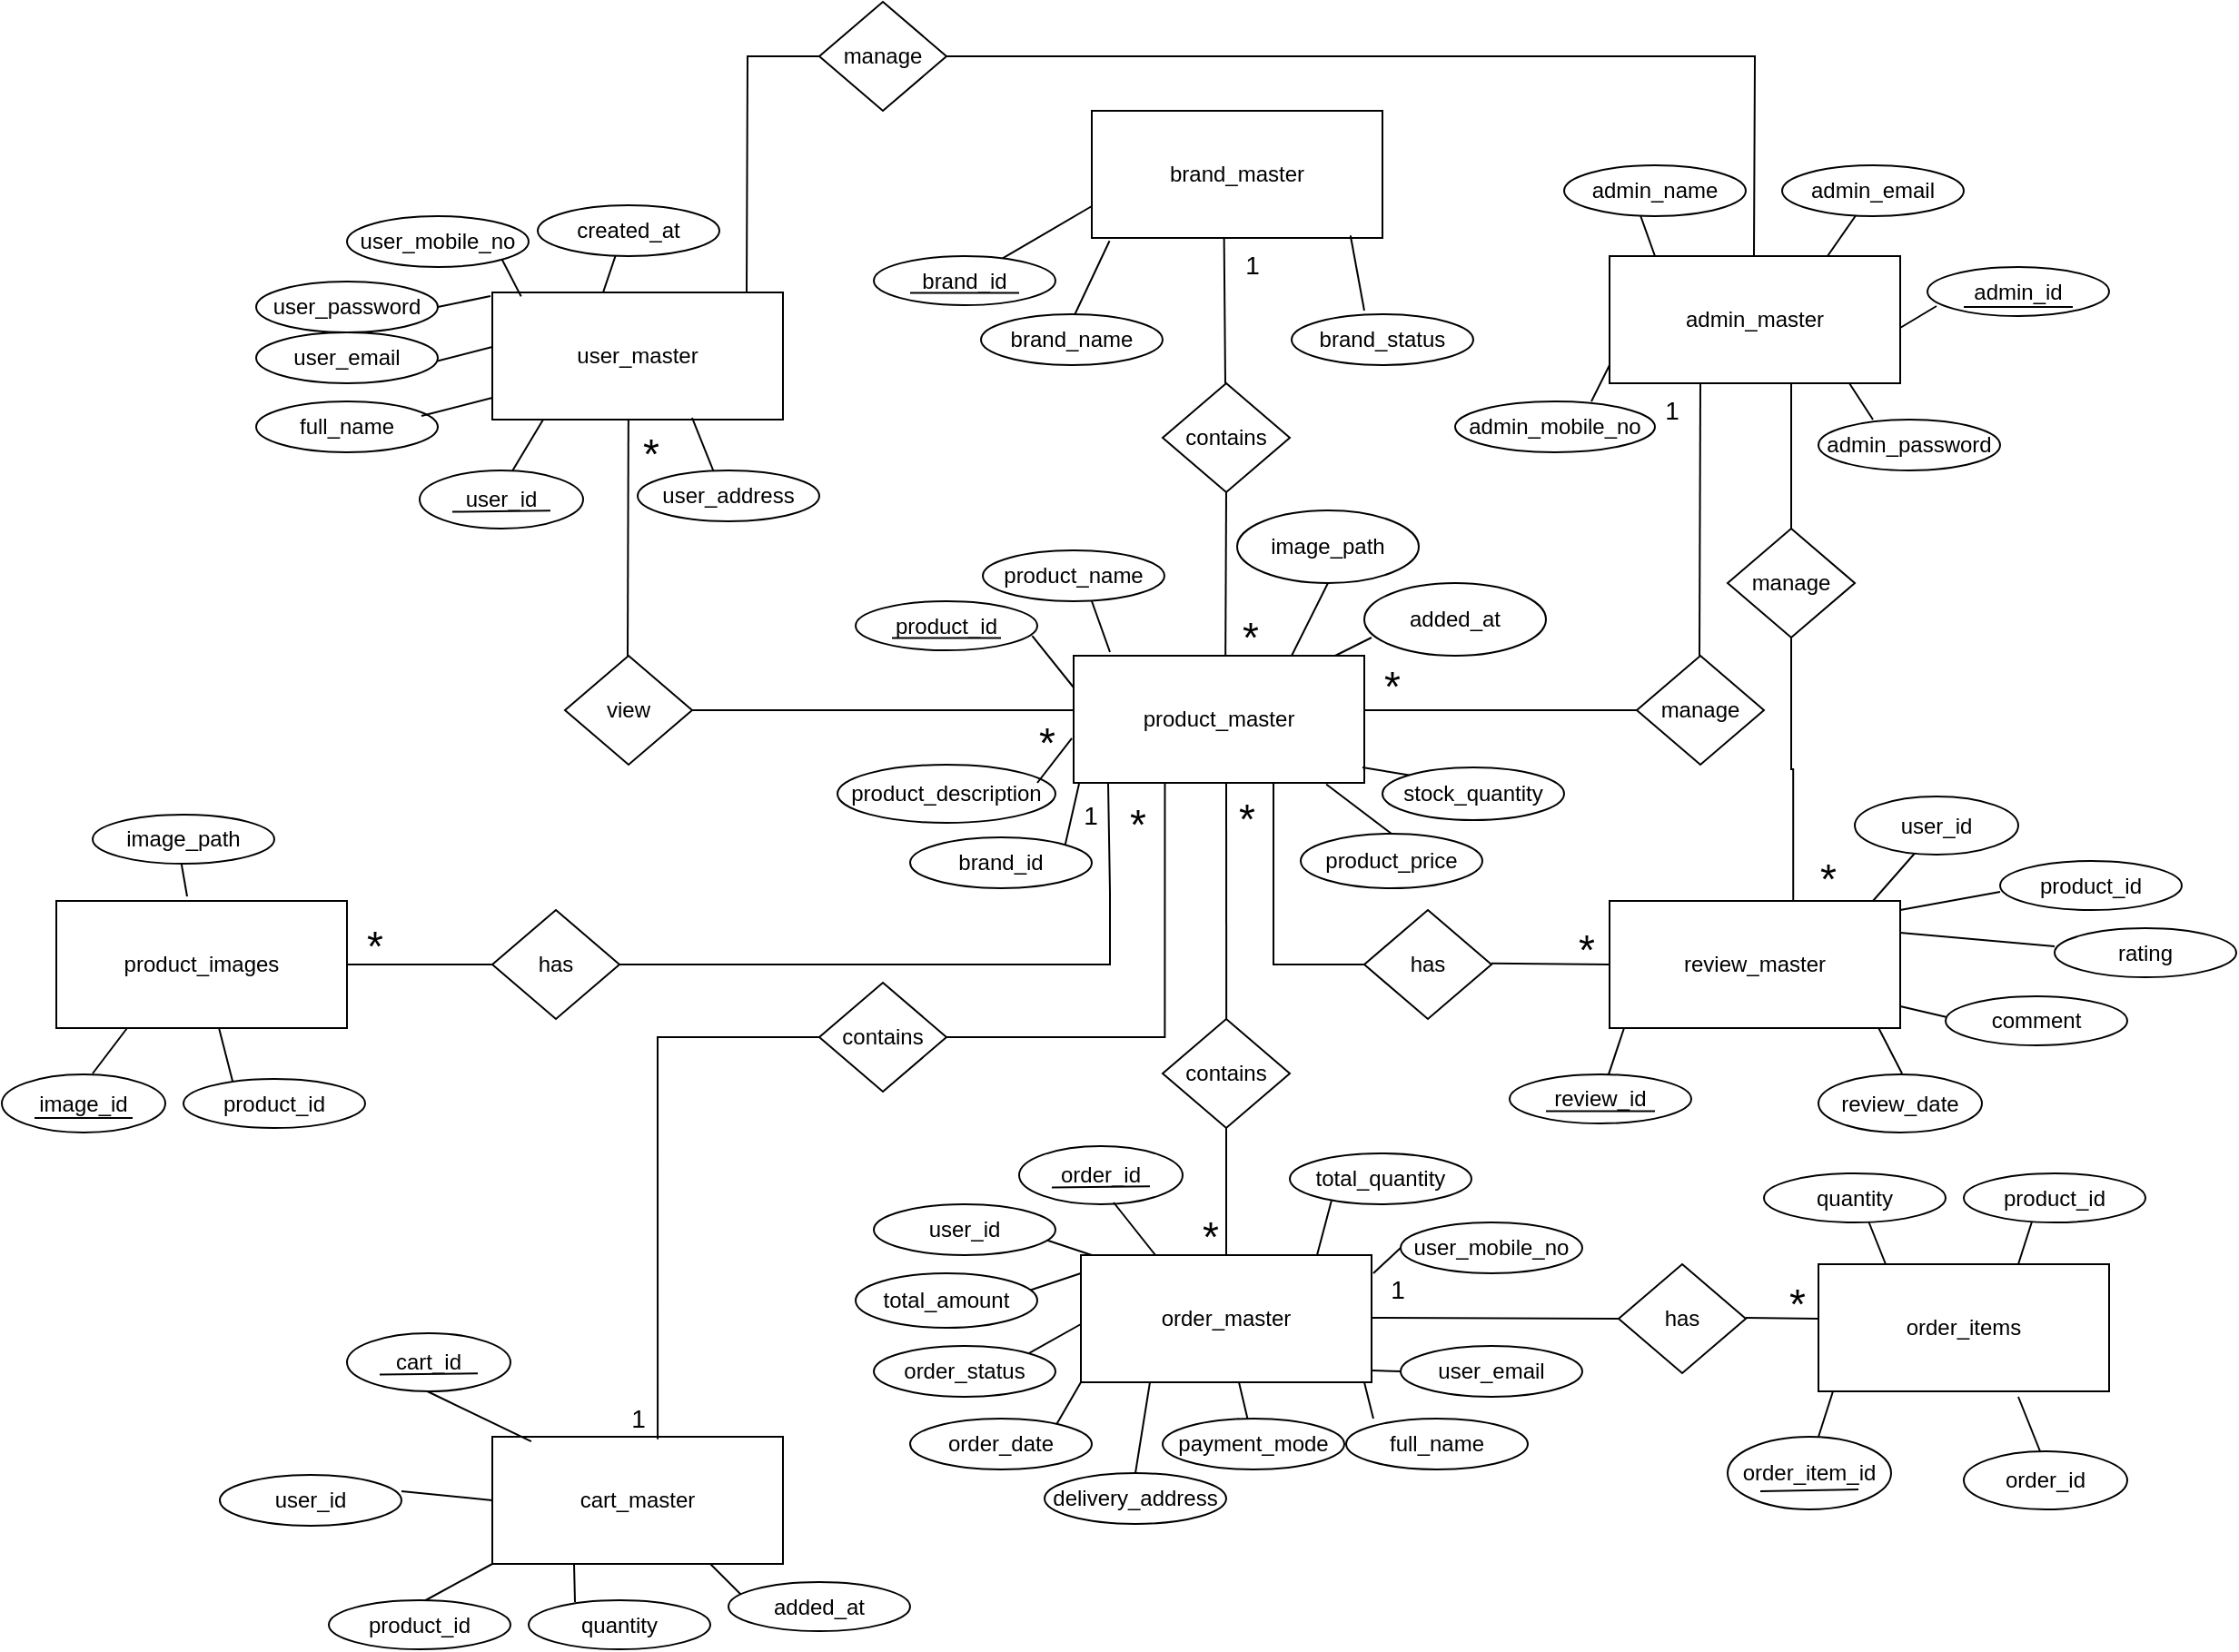 <mxfile version="28.1.2">
  <diagram name="Page-1" id="7m1SYjgFfKews1u7R9bY">
    <mxGraphModel dx="2316" dy="803" grid="1" gridSize="10" guides="1" tooltips="1" connect="1" arrows="1" fold="1" page="1" pageScale="1" pageWidth="827" pageHeight="1169" math="0" shadow="0">
      <root>
        <mxCell id="0" />
        <mxCell id="1" parent="0" />
        <mxCell id="aMrzhjdgqRcNbswnwBnP-1" value="product_master" style="rounded=0;whiteSpace=wrap;html=1;" parent="1" vertex="1">
          <mxGeometry x="380" y="370" width="160" height="70" as="geometry" />
        </mxCell>
        <mxCell id="aMrzhjdgqRcNbswnwBnP-2" value="" style="endArrow=none;html=1;rounded=0;exitX=0;exitY=0.25;exitDx=0;exitDy=0;entryX=0.972;entryY=0.705;entryDx=0;entryDy=0;entryPerimeter=0;" parent="1" source="aMrzhjdgqRcNbswnwBnP-1" target="aMrzhjdgqRcNbswnwBnP-3" edge="1">
          <mxGeometry width="50" height="50" relative="1" as="geometry">
            <mxPoint x="240" y="350" as="sourcePoint" />
            <mxPoint x="360" y="360" as="targetPoint" />
          </mxGeometry>
        </mxCell>
        <mxCell id="aMrzhjdgqRcNbswnwBnP-3" value="product_id" style="ellipse;whiteSpace=wrap;html=1;container=1;" parent="1" vertex="1">
          <mxGeometry x="260" y="340" width="100" height="27" as="geometry" />
        </mxCell>
        <mxCell id="aMrzhjdgqRcNbswnwBnP-4" value="" style="endArrow=none;html=1;rounded=0;" parent="aMrzhjdgqRcNbswnwBnP-3" edge="1">
          <mxGeometry width="50" height="50" relative="1" as="geometry">
            <mxPoint x="20" y="20.25" as="sourcePoint" />
            <mxPoint x="80" y="20.25" as="targetPoint" />
          </mxGeometry>
        </mxCell>
        <mxCell id="aMrzhjdgqRcNbswnwBnP-5" value="product_name" style="ellipse;whiteSpace=wrap;html=1;container=1;" parent="1" vertex="1">
          <mxGeometry x="330" y="312" width="100" height="28" as="geometry" />
        </mxCell>
        <mxCell id="aMrzhjdgqRcNbswnwBnP-6" value="product_description" style="ellipse;whiteSpace=wrap;html=1;container=1;" parent="1" vertex="1">
          <mxGeometry x="250" y="430" width="120" height="32" as="geometry" />
        </mxCell>
        <mxCell id="aMrzhjdgqRcNbswnwBnP-16" value="" style="endArrow=none;html=1;rounded=0;exitX=0;exitY=0.25;exitDx=0;exitDy=0;entryX=-0.006;entryY=0.649;entryDx=0;entryDy=0;entryPerimeter=0;" parent="aMrzhjdgqRcNbswnwBnP-6" target="aMrzhjdgqRcNbswnwBnP-1" edge="1">
          <mxGeometry width="50" height="50" relative="1" as="geometry">
            <mxPoint x="110" y="10" as="sourcePoint" />
            <mxPoint x="120" y="-10" as="targetPoint" />
          </mxGeometry>
        </mxCell>
        <mxCell id="aMrzhjdgqRcNbswnwBnP-7" value="brand_id" style="ellipse;whiteSpace=wrap;html=1;container=1;" parent="1" vertex="1">
          <mxGeometry x="290" y="470" width="100" height="28" as="geometry" />
        </mxCell>
        <mxCell id="aMrzhjdgqRcNbswnwBnP-8" value="product_price" style="ellipse;whiteSpace=wrap;html=1;container=1;" parent="1" vertex="1">
          <mxGeometry x="505" y="468" width="100" height="30" as="geometry" />
        </mxCell>
        <mxCell id="aMrzhjdgqRcNbswnwBnP-9" value="stock_quantity" style="ellipse;whiteSpace=wrap;html=1;container=1;" parent="1" vertex="1">
          <mxGeometry x="550" y="431.5" width="100" height="29" as="geometry" />
        </mxCell>
        <mxCell id="aMrzhjdgqRcNbswnwBnP-10" value="added_at" style="ellipse;whiteSpace=wrap;html=1;container=1;" parent="1" vertex="1">
          <mxGeometry x="540" y="330" width="100" height="40" as="geometry" />
        </mxCell>
        <mxCell id="aMrzhjdgqRcNbswnwBnP-11" value="image_path" style="ellipse;whiteSpace=wrap;html=1;container=1;" parent="1" vertex="1">
          <mxGeometry x="470" y="290" width="100" height="40" as="geometry" />
        </mxCell>
        <mxCell id="aMrzhjdgqRcNbswnwBnP-14" value="" style="endArrow=none;html=1;rounded=0;exitX=0;exitY=0.25;exitDx=0;exitDy=0;" parent="1" edge="1">
          <mxGeometry width="50" height="50" relative="1" as="geometry">
            <mxPoint x="400" y="368" as="sourcePoint" />
            <mxPoint x="390" y="340" as="targetPoint" />
          </mxGeometry>
        </mxCell>
        <mxCell id="aMrzhjdgqRcNbswnwBnP-15" value="" style="endArrow=none;html=1;rounded=0;exitX=0.588;exitY=0.02;exitDx=0;exitDy=0;exitPerimeter=0;" parent="1" edge="1">
          <mxGeometry width="50" height="50" relative="1" as="geometry">
            <mxPoint x="463.58" y="370" as="sourcePoint" />
            <mxPoint x="464" y="280" as="targetPoint" />
          </mxGeometry>
        </mxCell>
        <mxCell id="aMrzhjdgqRcNbswnwBnP-17" value="" style="endArrow=none;html=1;rounded=0;exitX=1;exitY=0;exitDx=0;exitDy=0;" parent="1" source="aMrzhjdgqRcNbswnwBnP-7" edge="1">
          <mxGeometry width="50" height="50" relative="1" as="geometry">
            <mxPoint x="383" y="460.5" as="sourcePoint" />
            <mxPoint x="383" y="440.5" as="targetPoint" />
          </mxGeometry>
        </mxCell>
        <mxCell id="aMrzhjdgqRcNbswnwBnP-19" value="" style="endArrow=none;html=1;rounded=0;entryX=0.869;entryY=1.011;entryDx=0;entryDy=0;exitX=0.5;exitY=0;exitDx=0;exitDy=0;entryPerimeter=0;" parent="1" source="aMrzhjdgqRcNbswnwBnP-8" target="aMrzhjdgqRcNbswnwBnP-1" edge="1">
          <mxGeometry width="50" height="50" relative="1" as="geometry">
            <mxPoint x="560" y="455" as="sourcePoint" />
            <mxPoint x="570" y="420" as="targetPoint" />
          </mxGeometry>
        </mxCell>
        <mxCell id="aMrzhjdgqRcNbswnwBnP-21" value="" style="endArrow=none;html=1;rounded=0;exitX=0;exitY=0.25;exitDx=0;exitDy=0;" parent="1" edge="1">
          <mxGeometry width="50" height="50" relative="1" as="geometry">
            <mxPoint x="524" y="370" as="sourcePoint" />
            <mxPoint x="544" y="360" as="targetPoint" />
          </mxGeometry>
        </mxCell>
        <mxCell id="aMrzhjdgqRcNbswnwBnP-22" value="" style="endArrow=none;html=1;rounded=0;exitX=0.75;exitY=0;exitDx=0;exitDy=0;entryX=0.5;entryY=1;entryDx=0;entryDy=0;" parent="1" source="aMrzhjdgqRcNbswnwBnP-1" target="aMrzhjdgqRcNbswnwBnP-11" edge="1">
          <mxGeometry width="50" height="50" relative="1" as="geometry">
            <mxPoint x="510" y="340" as="sourcePoint" />
            <mxPoint x="540" y="350" as="targetPoint" />
          </mxGeometry>
        </mxCell>
        <mxCell id="aMrzhjdgqRcNbswnwBnP-23" value="" style="endArrow=none;html=1;rounded=0;" parent="1" edge="1">
          <mxGeometry width="50" height="50" relative="1" as="geometry">
            <mxPoint x="540" y="400" as="sourcePoint" />
            <mxPoint x="690" y="400" as="targetPoint" />
          </mxGeometry>
        </mxCell>
        <mxCell id="aMrzhjdgqRcNbswnwBnP-24" value="" style="endArrow=none;html=1;rounded=0;exitX=1;exitY=0.5;exitDx=0;exitDy=0;" parent="1" source="aMrzhjdgqRcNbswnwBnP-51" edge="1">
          <mxGeometry width="50" height="50" relative="1" as="geometry">
            <mxPoint x="200" y="400" as="sourcePoint" />
            <mxPoint x="380" y="400" as="targetPoint" />
          </mxGeometry>
        </mxCell>
        <mxCell id="aMrzhjdgqRcNbswnwBnP-25" value="contains" style="rhombus;whiteSpace=wrap;html=1;" parent="1" vertex="1">
          <mxGeometry x="429" y="220" width="70" height="60" as="geometry" />
        </mxCell>
        <mxCell id="aMrzhjdgqRcNbswnwBnP-26" value="" style="endArrow=none;html=1;rounded=0;exitX=0.588;exitY=0.02;exitDx=0;exitDy=0;exitPerimeter=0;entryX=0.455;entryY=0.969;entryDx=0;entryDy=0;entryPerimeter=0;" parent="1" target="aMrzhjdgqRcNbswnwBnP-27" edge="1">
          <mxGeometry width="50" height="50" relative="1" as="geometry">
            <mxPoint x="463.5" y="220" as="sourcePoint" />
            <mxPoint x="464" y="170" as="targetPoint" />
          </mxGeometry>
        </mxCell>
        <mxCell id="aMrzhjdgqRcNbswnwBnP-27" value="brand_master" style="rounded=0;whiteSpace=wrap;html=1;" parent="1" vertex="1">
          <mxGeometry x="390" y="70" width="160" height="70" as="geometry" />
        </mxCell>
        <mxCell id="aMrzhjdgqRcNbswnwBnP-32" value="" style="endArrow=none;html=1;rounded=0;exitX=0;exitY=0.75;exitDx=0;exitDy=0;" parent="1" source="aMrzhjdgqRcNbswnwBnP-27" target="aMrzhjdgqRcNbswnwBnP-29" edge="1">
          <mxGeometry width="50" height="50" relative="1" as="geometry">
            <mxPoint x="390" y="163" as="sourcePoint" />
            <mxPoint x="330" y="220" as="targetPoint" />
          </mxGeometry>
        </mxCell>
        <mxCell id="aMrzhjdgqRcNbswnwBnP-29" value="brand_id" style="ellipse;whiteSpace=wrap;html=1;container=1;" parent="1" vertex="1">
          <mxGeometry x="270" y="150" width="100" height="27" as="geometry" />
        </mxCell>
        <mxCell id="aMrzhjdgqRcNbswnwBnP-30" value="" style="endArrow=none;html=1;rounded=0;" parent="aMrzhjdgqRcNbswnwBnP-29" edge="1">
          <mxGeometry width="50" height="50" relative="1" as="geometry">
            <mxPoint x="20" y="20.25" as="sourcePoint" />
            <mxPoint x="80" y="20.25" as="targetPoint" />
          </mxGeometry>
        </mxCell>
        <mxCell id="aMrzhjdgqRcNbswnwBnP-33" value="" style="endArrow=none;html=1;rounded=0;exitX=0.061;exitY=1.023;exitDx=0;exitDy=0;exitPerimeter=0;" parent="1" source="aMrzhjdgqRcNbswnwBnP-27" edge="1">
          <mxGeometry width="50" height="50" relative="1" as="geometry">
            <mxPoint x="428" y="143.5" as="sourcePoint" />
            <mxPoint x="380" y="183.5" as="targetPoint" />
          </mxGeometry>
        </mxCell>
        <mxCell id="aMrzhjdgqRcNbswnwBnP-34" value="brand_name" style="ellipse;whiteSpace=wrap;html=1;container=1;" parent="1" vertex="1">
          <mxGeometry x="329" y="182" width="100" height="28" as="geometry" />
        </mxCell>
        <mxCell id="aMrzhjdgqRcNbswnwBnP-35" value="" style="endArrow=none;html=1;rounded=0;exitX=0.89;exitY=0.98;exitDx=0;exitDy=0;exitPerimeter=0;" parent="1" source="aMrzhjdgqRcNbswnwBnP-27" edge="1">
          <mxGeometry width="50" height="50" relative="1" as="geometry">
            <mxPoint x="535" y="183" as="sourcePoint" />
            <mxPoint x="540" y="180" as="targetPoint" />
          </mxGeometry>
        </mxCell>
        <mxCell id="aMrzhjdgqRcNbswnwBnP-36" value="brand_status" style="ellipse;whiteSpace=wrap;html=1;container=1;" parent="1" vertex="1">
          <mxGeometry x="500" y="182" width="100" height="28" as="geometry" />
        </mxCell>
        <mxCell id="aMrzhjdgqRcNbswnwBnP-37" value="manage" style="rhombus;whiteSpace=wrap;html=1;" parent="1" vertex="1">
          <mxGeometry x="690" y="370" width="70" height="60" as="geometry" />
        </mxCell>
        <mxCell id="aMrzhjdgqRcNbswnwBnP-38" value="" style="endArrow=none;html=1;rounded=0;exitX=0.588;exitY=0.02;exitDx=0;exitDy=0;exitPerimeter=0;" parent="1" edge="1">
          <mxGeometry width="50" height="50" relative="1" as="geometry">
            <mxPoint x="724.5" y="370" as="sourcePoint" />
            <mxPoint x="725" y="220" as="targetPoint" />
          </mxGeometry>
        </mxCell>
        <mxCell id="aMrzhjdgqRcNbswnwBnP-39" value="admin_master" style="rounded=0;whiteSpace=wrap;html=1;" parent="1" vertex="1">
          <mxGeometry x="675" y="150" width="160" height="70" as="geometry" />
        </mxCell>
        <mxCell id="aMrzhjdgqRcNbswnwBnP-41" value="" style="endArrow=none;html=1;rounded=0;exitX=0;exitY=0.25;exitDx=0;exitDy=0;" parent="1" edge="1">
          <mxGeometry width="50" height="50" relative="1" as="geometry">
            <mxPoint x="700" y="150" as="sourcePoint" />
            <mxPoint x="690" y="122" as="targetPoint" />
          </mxGeometry>
        </mxCell>
        <mxCell id="aMrzhjdgqRcNbswnwBnP-42" value="admin_name" style="ellipse;whiteSpace=wrap;html=1;container=1;" parent="1" vertex="1">
          <mxGeometry x="650" y="100" width="100" height="28" as="geometry" />
        </mxCell>
        <mxCell id="aMrzhjdgqRcNbswnwBnP-45" value="" style="endArrow=none;html=1;rounded=0;exitX=0.75;exitY=0;exitDx=0;exitDy=0;" parent="1" source="aMrzhjdgqRcNbswnwBnP-39" target="aMrzhjdgqRcNbswnwBnP-44" edge="1">
          <mxGeometry width="50" height="50" relative="1" as="geometry">
            <mxPoint x="730" y="150" as="sourcePoint" />
            <mxPoint x="730" y="122" as="targetPoint" />
          </mxGeometry>
        </mxCell>
        <mxCell id="aMrzhjdgqRcNbswnwBnP-44" value="admin_email" style="ellipse;whiteSpace=wrap;html=1;container=1;" parent="1" vertex="1">
          <mxGeometry x="770" y="100" width="100" height="28" as="geometry" />
        </mxCell>
        <mxCell id="aMrzhjdgqRcNbswnwBnP-47" value="admin_password" style="ellipse;whiteSpace=wrap;html=1;container=1;" parent="1" vertex="1">
          <mxGeometry x="790" y="240" width="100" height="28" as="geometry" />
        </mxCell>
        <mxCell id="aMrzhjdgqRcNbswnwBnP-48" value="" style="endArrow=none;html=1;rounded=0;entryX=1;entryY=1;entryDx=0;entryDy=0;" parent="1" edge="1">
          <mxGeometry width="50" height="50" relative="1" as="geometry">
            <mxPoint x="820" y="240" as="sourcePoint" />
            <mxPoint x="807" y="220" as="targetPoint" />
          </mxGeometry>
        </mxCell>
        <mxCell id="aMrzhjdgqRcNbswnwBnP-49" value="" style="endArrow=none;html=1;rounded=0;exitX=0;exitY=0.25;exitDx=0;exitDy=0;" parent="1" edge="1">
          <mxGeometry width="50" height="50" relative="1" as="geometry">
            <mxPoint x="665" y="230" as="sourcePoint" />
            <mxPoint x="675" y="210" as="targetPoint" />
          </mxGeometry>
        </mxCell>
        <mxCell id="aMrzhjdgqRcNbswnwBnP-50" value="admin_mobile_no" style="ellipse;whiteSpace=wrap;html=1;container=1;" parent="1" vertex="1">
          <mxGeometry x="590" y="230" width="110" height="28" as="geometry" />
        </mxCell>
        <mxCell id="aMrzhjdgqRcNbswnwBnP-51" value="view" style="rhombus;whiteSpace=wrap;html=1;" parent="1" vertex="1">
          <mxGeometry x="100" y="370" width="70" height="60" as="geometry" />
        </mxCell>
        <mxCell id="aMrzhjdgqRcNbswnwBnP-52" value="" style="endArrow=none;html=1;rounded=0;exitX=0.588;exitY=0.02;exitDx=0;exitDy=0;exitPerimeter=0;" parent="1" edge="1">
          <mxGeometry width="50" height="50" relative="1" as="geometry">
            <mxPoint x="134.5" y="370" as="sourcePoint" />
            <mxPoint x="135" y="220" as="targetPoint" />
          </mxGeometry>
        </mxCell>
        <mxCell id="aMrzhjdgqRcNbswnwBnP-53" value="user_master" style="rounded=0;whiteSpace=wrap;html=1;" parent="1" vertex="1">
          <mxGeometry x="60" y="170" width="160" height="70" as="geometry" />
        </mxCell>
        <mxCell id="aMrzhjdgqRcNbswnwBnP-54" value="" style="endArrow=none;html=1;rounded=0;exitX=0;exitY=0.75;exitDx=0;exitDy=0;" parent="1" edge="1">
          <mxGeometry width="50" height="50" relative="1" as="geometry">
            <mxPoint x="88" y="240" as="sourcePoint" />
            <mxPoint x="70" y="270" as="targetPoint" />
          </mxGeometry>
        </mxCell>
        <mxCell id="aMrzhjdgqRcNbswnwBnP-56" value="user_id" style="ellipse;whiteSpace=wrap;html=1;container=1;" parent="1" vertex="1">
          <mxGeometry x="20" y="268" width="90" height="32" as="geometry" />
        </mxCell>
        <mxCell id="aMrzhjdgqRcNbswnwBnP-57" value="" style="endArrow=none;html=1;rounded=0;" parent="aMrzhjdgqRcNbswnwBnP-56" edge="1">
          <mxGeometry width="50" height="50" relative="1" as="geometry">
            <mxPoint x="18" y="22.769" as="sourcePoint" />
            <mxPoint x="72" y="22.154" as="targetPoint" />
          </mxGeometry>
        </mxCell>
        <mxCell id="aMrzhjdgqRcNbswnwBnP-58" value="full_name" style="ellipse;whiteSpace=wrap;html=1;container=1;" parent="1" vertex="1">
          <mxGeometry x="-70" y="230" width="100" height="28" as="geometry" />
        </mxCell>
        <mxCell id="aMrzhjdgqRcNbswnwBnP-59" value="" style="endArrow=none;html=1;rounded=0;exitX=0;exitY=0.75;exitDx=0;exitDy=0;" parent="1" edge="1">
          <mxGeometry width="50" height="50" relative="1" as="geometry">
            <mxPoint x="60" y="228" as="sourcePoint" />
            <mxPoint x="21" y="238" as="targetPoint" />
          </mxGeometry>
        </mxCell>
        <mxCell id="aMrzhjdgqRcNbswnwBnP-60" value="" style="endArrow=none;html=1;rounded=0;exitX=0;exitY=0.75;exitDx=0;exitDy=0;" parent="1" edge="1">
          <mxGeometry width="50" height="50" relative="1" as="geometry">
            <mxPoint x="60" y="200" as="sourcePoint" />
            <mxPoint x="21" y="210" as="targetPoint" />
          </mxGeometry>
        </mxCell>
        <mxCell id="aMrzhjdgqRcNbswnwBnP-61" value="user_email" style="ellipse;whiteSpace=wrap;html=1;container=1;" parent="1" vertex="1">
          <mxGeometry x="-70" y="192" width="100" height="28" as="geometry" />
        </mxCell>
        <mxCell id="aMrzhjdgqRcNbswnwBnP-62" value="" style="endArrow=none;html=1;rounded=0;exitX=0;exitY=0.75;exitDx=0;exitDy=0;entryX=1;entryY=0.5;entryDx=0;entryDy=0;" parent="1" target="aMrzhjdgqRcNbswnwBnP-63" edge="1">
          <mxGeometry width="50" height="50" relative="1" as="geometry">
            <mxPoint x="59" y="172" as="sourcePoint" />
            <mxPoint x="20" y="180" as="targetPoint" />
          </mxGeometry>
        </mxCell>
        <mxCell id="aMrzhjdgqRcNbswnwBnP-63" value="user_password" style="ellipse;whiteSpace=wrap;html=1;container=1;" parent="1" vertex="1">
          <mxGeometry x="-70" y="164" width="100" height="28" as="geometry" />
        </mxCell>
        <mxCell id="aMrzhjdgqRcNbswnwBnP-64" value="" style="endArrow=none;html=1;rounded=0;exitX=0.099;exitY=0.031;exitDx=0;exitDy=0;entryX=1;entryY=1;entryDx=0;entryDy=0;exitPerimeter=0;" parent="1" source="aMrzhjdgqRcNbswnwBnP-53" target="aMrzhjdgqRcNbswnwBnP-65" edge="1">
          <mxGeometry width="50" height="50" relative="1" as="geometry">
            <mxPoint x="119" y="140" as="sourcePoint" />
            <mxPoint x="90" y="146" as="targetPoint" />
          </mxGeometry>
        </mxCell>
        <mxCell id="aMrzhjdgqRcNbswnwBnP-65" value="user_mobile_no" style="ellipse;whiteSpace=wrap;html=1;container=1;" parent="1" vertex="1">
          <mxGeometry x="-20" y="128" width="100" height="28" as="geometry" />
        </mxCell>
        <mxCell id="aMrzhjdgqRcNbswnwBnP-66" value="" style="endArrow=none;html=1;rounded=0;exitX=0.099;exitY=0.031;exitDx=0;exitDy=0;entryX=0.428;entryY=0.993;entryDx=0;entryDy=0;exitPerimeter=0;entryPerimeter=0;" parent="1" target="aMrzhjdgqRcNbswnwBnP-67" edge="1">
          <mxGeometry width="50" height="50" relative="1" as="geometry">
            <mxPoint x="121" y="170" as="sourcePoint" />
            <mxPoint x="110" y="150" as="targetPoint" />
          </mxGeometry>
        </mxCell>
        <mxCell id="aMrzhjdgqRcNbswnwBnP-67" value="created_at" style="ellipse;whiteSpace=wrap;html=1;container=1;" parent="1" vertex="1">
          <mxGeometry x="85" y="122" width="100" height="28" as="geometry" />
        </mxCell>
        <mxCell id="aMrzhjdgqRcNbswnwBnP-68" value="" style="endArrow=none;html=1;rounded=0;exitX=0;exitY=0.75;exitDx=0;exitDy=0;" parent="1" edge="1">
          <mxGeometry width="50" height="50" relative="1" as="geometry">
            <mxPoint x="170" y="239" as="sourcePoint" />
            <mxPoint x="182" y="269" as="targetPoint" />
          </mxGeometry>
        </mxCell>
        <mxCell id="aMrzhjdgqRcNbswnwBnP-69" value="user_address" style="ellipse;whiteSpace=wrap;html=1;container=1;" parent="1" vertex="1">
          <mxGeometry x="140" y="268" width="100" height="28" as="geometry" />
        </mxCell>
        <mxCell id="aMrzhjdgqRcNbswnwBnP-70" value="" style="endArrow=none;html=1;rounded=0;exitX=0.5;exitY=0;exitDx=0;exitDy=0;" parent="1" edge="1">
          <mxGeometry width="50" height="50" relative="1" as="geometry">
            <mxPoint x="464.08" y="570" as="sourcePoint" />
            <mxPoint x="464.0" y="440" as="targetPoint" />
          </mxGeometry>
        </mxCell>
        <mxCell id="aMrzhjdgqRcNbswnwBnP-71" value="contains" style="rhombus;whiteSpace=wrap;html=1;" parent="1" vertex="1">
          <mxGeometry x="429" y="570" width="70" height="60" as="geometry" />
        </mxCell>
        <mxCell id="aMrzhjdgqRcNbswnwBnP-72" value="" style="endArrow=none;html=1;rounded=0;" parent="1" edge="1">
          <mxGeometry width="50" height="50" relative="1" as="geometry">
            <mxPoint x="464" y="700" as="sourcePoint" />
            <mxPoint x="464" y="630" as="targetPoint" />
          </mxGeometry>
        </mxCell>
        <mxCell id="aMrzhjdgqRcNbswnwBnP-73" value="order_master" style="rounded=0;whiteSpace=wrap;html=1;" parent="1" vertex="1">
          <mxGeometry x="384" y="700" width="160" height="70" as="geometry" />
        </mxCell>
        <mxCell id="aMrzhjdgqRcNbswnwBnP-74" value="order_id" style="ellipse;whiteSpace=wrap;html=1;container=1;" parent="1" vertex="1">
          <mxGeometry x="350" y="640" width="90" height="32" as="geometry" />
        </mxCell>
        <mxCell id="aMrzhjdgqRcNbswnwBnP-75" value="" style="endArrow=none;html=1;rounded=0;" parent="aMrzhjdgqRcNbswnwBnP-74" edge="1">
          <mxGeometry width="50" height="50" relative="1" as="geometry">
            <mxPoint x="18" y="22.769" as="sourcePoint" />
            <mxPoint x="72" y="22.154" as="targetPoint" />
          </mxGeometry>
        </mxCell>
        <mxCell id="aMrzhjdgqRcNbswnwBnP-77" value="" style="endArrow=none;html=1;rounded=0;exitX=0;exitY=0.25;exitDx=0;exitDy=0;entryX=0.972;entryY=0.705;entryDx=0;entryDy=0;entryPerimeter=0;" parent="1" edge="1">
          <mxGeometry width="50" height="50" relative="1" as="geometry">
            <mxPoint x="425" y="700" as="sourcePoint" />
            <mxPoint x="402" y="671" as="targetPoint" />
          </mxGeometry>
        </mxCell>
        <mxCell id="aMrzhjdgqRcNbswnwBnP-78" value="" style="endArrow=none;html=1;rounded=0;entryX=0.972;entryY=0.705;entryDx=0;entryDy=0;entryPerimeter=0;" parent="1" edge="1">
          <mxGeometry width="50" height="50" relative="1" as="geometry">
            <mxPoint x="390" y="700" as="sourcePoint" />
            <mxPoint x="360" y="690" as="targetPoint" />
          </mxGeometry>
        </mxCell>
        <mxCell id="aMrzhjdgqRcNbswnwBnP-80" value="user_id" style="ellipse;whiteSpace=wrap;html=1;container=1;" parent="1" vertex="1">
          <mxGeometry x="270" y="672" width="100" height="28" as="geometry" />
        </mxCell>
        <mxCell id="aMrzhjdgqRcNbswnwBnP-81" value="" style="endArrow=none;html=1;rounded=0;" parent="1" edge="1">
          <mxGeometry width="50" height="50" relative="1" as="geometry">
            <mxPoint x="384" y="710" as="sourcePoint" />
            <mxPoint x="354" y="720" as="targetPoint" />
          </mxGeometry>
        </mxCell>
        <mxCell id="aMrzhjdgqRcNbswnwBnP-82" value="total_amount" style="ellipse;whiteSpace=wrap;html=1;container=1;" parent="1" vertex="1">
          <mxGeometry x="260" y="710" width="100" height="30" as="geometry" />
        </mxCell>
        <mxCell id="aMrzhjdgqRcNbswnwBnP-83" value="" style="endArrow=none;html=1;rounded=0;entryX=1;entryY=0;entryDx=0;entryDy=0;" parent="1" target="aMrzhjdgqRcNbswnwBnP-84" edge="1">
          <mxGeometry width="50" height="50" relative="1" as="geometry">
            <mxPoint x="384" y="738" as="sourcePoint" />
            <mxPoint x="354" y="748" as="targetPoint" />
          </mxGeometry>
        </mxCell>
        <mxCell id="aMrzhjdgqRcNbswnwBnP-84" value="order_status" style="ellipse;whiteSpace=wrap;html=1;container=1;" parent="1" vertex="1">
          <mxGeometry x="270" y="750" width="100" height="28" as="geometry" />
        </mxCell>
        <mxCell id="aMrzhjdgqRcNbswnwBnP-85" value="" style="endArrow=none;html=1;rounded=0;exitX=0;exitY=1;exitDx=0;exitDy=0;entryX=0.77;entryY=0.336;entryDx=0;entryDy=0;entryPerimeter=0;" parent="1" source="aMrzhjdgqRcNbswnwBnP-73" target="aMrzhjdgqRcNbswnwBnP-86" edge="1">
          <mxGeometry width="50" height="50" relative="1" as="geometry">
            <mxPoint x="399" y="810" as="sourcePoint" />
            <mxPoint x="370" y="790" as="targetPoint" />
          </mxGeometry>
        </mxCell>
        <mxCell id="aMrzhjdgqRcNbswnwBnP-86" value="order_date" style="ellipse;whiteSpace=wrap;html=1;container=1;" parent="1" vertex="1">
          <mxGeometry x="290" y="790" width="100" height="28" as="geometry" />
        </mxCell>
        <mxCell id="aMrzhjdgqRcNbswnwBnP-87" value="" style="endArrow=none;html=1;rounded=0;exitX=0;exitY=1;exitDx=0;exitDy=0;entryX=0.5;entryY=0;entryDx=0;entryDy=0;" parent="1" target="aMrzhjdgqRcNbswnwBnP-88" edge="1">
          <mxGeometry width="50" height="50" relative="1" as="geometry">
            <mxPoint x="422" y="770" as="sourcePoint" />
            <mxPoint x="420" y="800" as="targetPoint" />
          </mxGeometry>
        </mxCell>
        <mxCell id="aMrzhjdgqRcNbswnwBnP-88" value="delivery_address" style="ellipse;whiteSpace=wrap;html=1;container=1;" parent="1" vertex="1">
          <mxGeometry x="364" y="820" width="100" height="28" as="geometry" />
        </mxCell>
        <mxCell id="aMrzhjdgqRcNbswnwBnP-89" value="" style="endArrow=none;html=1;rounded=0;exitX=0;exitY=1;exitDx=0;exitDy=0;" parent="1" source="aMrzhjdgqRcNbswnwBnP-90" edge="1">
          <mxGeometry width="50" height="50" relative="1" as="geometry">
            <mxPoint x="471" y="770" as="sourcePoint" />
            <mxPoint x="471" y="790" as="targetPoint" />
          </mxGeometry>
        </mxCell>
        <mxCell id="aMrzhjdgqRcNbswnwBnP-91" value="" style="endArrow=none;html=1;rounded=0;exitX=0;exitY=1;exitDx=0;exitDy=0;" parent="1" target="aMrzhjdgqRcNbswnwBnP-90" edge="1">
          <mxGeometry width="50" height="50" relative="1" as="geometry">
            <mxPoint x="471" y="770" as="sourcePoint" />
            <mxPoint x="471" y="790" as="targetPoint" />
          </mxGeometry>
        </mxCell>
        <mxCell id="aMrzhjdgqRcNbswnwBnP-90" value="payment_mode" style="ellipse;whiteSpace=wrap;html=1;container=1;" parent="1" vertex="1">
          <mxGeometry x="429" y="790" width="100" height="28" as="geometry" />
        </mxCell>
        <mxCell id="aMrzhjdgqRcNbswnwBnP-92" value="" style="endArrow=none;html=1;rounded=0;exitX=0;exitY=1;exitDx=0;exitDy=0;" parent="1" edge="1">
          <mxGeometry width="50" height="50" relative="1" as="geometry">
            <mxPoint x="540" y="770" as="sourcePoint" />
            <mxPoint x="545" y="790" as="targetPoint" />
          </mxGeometry>
        </mxCell>
        <mxCell id="aMrzhjdgqRcNbswnwBnP-93" value="full_name" style="ellipse;whiteSpace=wrap;html=1;container=1;" parent="1" vertex="1">
          <mxGeometry x="530" y="790" width="100" height="28" as="geometry" />
        </mxCell>
        <mxCell id="aMrzhjdgqRcNbswnwBnP-94" value="" style="endArrow=none;html=1;rounded=0;entryX=1;entryY=1;entryDx=0;entryDy=0;" parent="1" edge="1">
          <mxGeometry width="50" height="50" relative="1" as="geometry">
            <mxPoint x="560" y="764" as="sourcePoint" />
            <mxPoint x="544" y="763.5" as="targetPoint" />
          </mxGeometry>
        </mxCell>
        <mxCell id="aMrzhjdgqRcNbswnwBnP-95" value="user_email" style="ellipse;whiteSpace=wrap;html=1;container=1;" parent="1" vertex="1">
          <mxGeometry x="560" y="750" width="100" height="28" as="geometry" />
        </mxCell>
        <mxCell id="aMrzhjdgqRcNbswnwBnP-96" value="" style="endArrow=none;html=1;rounded=0;exitX=0;exitY=0.5;exitDx=0;exitDy=0;" parent="1" source="aMrzhjdgqRcNbswnwBnP-97" edge="1">
          <mxGeometry width="50" height="50" relative="1" as="geometry">
            <mxPoint x="566" y="740.5" as="sourcePoint" />
            <mxPoint x="545" y="710" as="targetPoint" />
          </mxGeometry>
        </mxCell>
        <mxCell id="aMrzhjdgqRcNbswnwBnP-97" value="user_mobile_no" style="ellipse;whiteSpace=wrap;html=1;container=1;" parent="1" vertex="1">
          <mxGeometry x="560" y="682" width="100" height="28" as="geometry" />
        </mxCell>
        <mxCell id="aMrzhjdgqRcNbswnwBnP-98" value="" style="endArrow=none;html=1;rounded=0;entryX=1.004;entryY=0.609;entryDx=0;entryDy=0;entryPerimeter=0;exitX=0.232;exitY=0.893;exitDx=0;exitDy=0;exitPerimeter=0;" parent="1" source="aMrzhjdgqRcNbswnwBnP-99" edge="1">
          <mxGeometry width="50" height="50" relative="1" as="geometry">
            <mxPoint x="529" y="683" as="sourcePoint" />
            <mxPoint x="514" y="700" as="targetPoint" />
          </mxGeometry>
        </mxCell>
        <mxCell id="aMrzhjdgqRcNbswnwBnP-99" value="total_quantity" style="ellipse;whiteSpace=wrap;html=1;container=1;" parent="1" vertex="1">
          <mxGeometry x="499" y="644" width="100" height="28" as="geometry" />
        </mxCell>
        <mxCell id="aMrzhjdgqRcNbswnwBnP-104" value="" style="endArrow=none;html=1;rounded=0;" parent="1" edge="1">
          <mxGeometry width="50" height="50" relative="1" as="geometry">
            <mxPoint x="544" y="734.5" as="sourcePoint" />
            <mxPoint x="680" y="735" as="targetPoint" />
          </mxGeometry>
        </mxCell>
        <mxCell id="aMrzhjdgqRcNbswnwBnP-105" value="has" style="rhombus;whiteSpace=wrap;html=1;" parent="1" vertex="1">
          <mxGeometry x="680" y="705" width="70" height="60" as="geometry" />
        </mxCell>
        <mxCell id="aMrzhjdgqRcNbswnwBnP-106" value="" style="endArrow=none;html=1;rounded=0;" parent="1" edge="1">
          <mxGeometry width="50" height="50" relative="1" as="geometry">
            <mxPoint x="750" y="734.5" as="sourcePoint" />
            <mxPoint x="790" y="735" as="targetPoint" />
          </mxGeometry>
        </mxCell>
        <mxCell id="aMrzhjdgqRcNbswnwBnP-107" value="order_items" style="rounded=0;whiteSpace=wrap;html=1;" parent="1" vertex="1">
          <mxGeometry x="790" y="705" width="160" height="70" as="geometry" />
        </mxCell>
        <mxCell id="aMrzhjdgqRcNbswnwBnP-108" value="" style="endArrow=none;html=1;rounded=0;exitX=0;exitY=1;exitDx=0;exitDy=0;" parent="1" edge="1">
          <mxGeometry width="50" height="50" relative="1" as="geometry">
            <mxPoint x="798" y="775" as="sourcePoint" />
            <mxPoint x="790" y="800" as="targetPoint" />
          </mxGeometry>
        </mxCell>
        <mxCell id="aMrzhjdgqRcNbswnwBnP-109" value="order_item_id" style="ellipse;whiteSpace=wrap;html=1;container=1;" parent="1" vertex="1">
          <mxGeometry x="740" y="800" width="90" height="40" as="geometry" />
        </mxCell>
        <mxCell id="aMrzhjdgqRcNbswnwBnP-110" value="" style="endArrow=none;html=1;rounded=0;" parent="aMrzhjdgqRcNbswnwBnP-109" edge="1">
          <mxGeometry width="50" height="50" relative="1" as="geometry">
            <mxPoint x="18" y="30" as="sourcePoint" />
            <mxPoint x="72" y="29" as="targetPoint" />
          </mxGeometry>
        </mxCell>
        <mxCell id="aMrzhjdgqRcNbswnwBnP-112" value="" style="endArrow=none;html=1;rounded=0;exitX=0;exitY=1;exitDx=0;exitDy=0;" parent="1" edge="1">
          <mxGeometry width="50" height="50" relative="1" as="geometry">
            <mxPoint x="900" y="778" as="sourcePoint" />
            <mxPoint x="912" y="808" as="targetPoint" />
          </mxGeometry>
        </mxCell>
        <mxCell id="aMrzhjdgqRcNbswnwBnP-113" value="order_id" style="ellipse;whiteSpace=wrap;html=1;container=1;" parent="1" vertex="1">
          <mxGeometry x="870" y="808" width="90" height="32" as="geometry" />
        </mxCell>
        <mxCell id="aMrzhjdgqRcNbswnwBnP-115" value="" style="endArrow=none;html=1;rounded=0;exitX=0;exitY=1;exitDx=0;exitDy=0;" parent="1" edge="1">
          <mxGeometry width="50" height="50" relative="1" as="geometry">
            <mxPoint x="908" y="680" as="sourcePoint" />
            <mxPoint x="900" y="705" as="targetPoint" />
          </mxGeometry>
        </mxCell>
        <mxCell id="aMrzhjdgqRcNbswnwBnP-116" value="product_id" style="ellipse;whiteSpace=wrap;html=1;container=1;" parent="1" vertex="1">
          <mxGeometry x="870" y="655" width="100" height="27" as="geometry" />
        </mxCell>
        <mxCell id="aMrzhjdgqRcNbswnwBnP-118" value="" style="endArrow=none;html=1;rounded=0;exitX=0;exitY=1;exitDx=0;exitDy=0;" parent="1" edge="1">
          <mxGeometry width="50" height="50" relative="1" as="geometry">
            <mxPoint x="815" y="675" as="sourcePoint" />
            <mxPoint x="827" y="705" as="targetPoint" />
          </mxGeometry>
        </mxCell>
        <mxCell id="aMrzhjdgqRcNbswnwBnP-119" value="quantity" style="ellipse;whiteSpace=wrap;html=1;container=1;" parent="1" vertex="1">
          <mxGeometry x="760" y="655" width="100" height="27" as="geometry" />
        </mxCell>
        <mxCell id="aMrzhjdgqRcNbswnwBnP-120" value="" style="endArrow=none;html=1;rounded=0;exitX=1;exitY=0.5;exitDx=0;exitDy=0;" parent="1" source="aMrzhjdgqRcNbswnwBnP-121" edge="1">
          <mxGeometry width="50" height="50" relative="1" as="geometry">
            <mxPoint x="300" y="540" as="sourcePoint" />
            <mxPoint x="399" y="440" as="targetPoint" />
            <Array as="points">
              <mxPoint x="400" y="540" />
              <mxPoint x="400" y="500" />
            </Array>
          </mxGeometry>
        </mxCell>
        <mxCell id="aMrzhjdgqRcNbswnwBnP-121" value="has" style="rhombus;whiteSpace=wrap;html=1;" parent="1" vertex="1">
          <mxGeometry x="60" y="510" width="70" height="60" as="geometry" />
        </mxCell>
        <mxCell id="aMrzhjdgqRcNbswnwBnP-122" value="" style="endArrow=none;html=1;rounded=0;exitX=1;exitY=0.5;exitDx=0;exitDy=0;" parent="1" source="aMrzhjdgqRcNbswnwBnP-124" edge="1">
          <mxGeometry width="50" height="50" relative="1" as="geometry">
            <mxPoint x="130" y="540" as="sourcePoint" />
            <mxPoint x="60" y="540" as="targetPoint" />
          </mxGeometry>
        </mxCell>
        <mxCell id="aMrzhjdgqRcNbswnwBnP-124" value="product_images" style="rounded=0;whiteSpace=wrap;html=1;" parent="1" vertex="1">
          <mxGeometry x="-180" y="505" width="160" height="70" as="geometry" />
        </mxCell>
        <mxCell id="aMrzhjdgqRcNbswnwBnP-125" value="image_id" style="ellipse;whiteSpace=wrap;html=1;container=1;" parent="1" vertex="1">
          <mxGeometry x="-210" y="600.5" width="90" height="32" as="geometry" />
        </mxCell>
        <mxCell id="aMrzhjdgqRcNbswnwBnP-126" value="" style="endArrow=none;html=1;rounded=0;" parent="aMrzhjdgqRcNbswnwBnP-125" edge="1">
          <mxGeometry width="50" height="50" relative="1" as="geometry">
            <mxPoint x="18" y="24" as="sourcePoint" />
            <mxPoint x="72" y="24" as="targetPoint" />
          </mxGeometry>
        </mxCell>
        <mxCell id="aMrzhjdgqRcNbswnwBnP-127" value="" style="endArrow=none;html=1;rounded=0;exitX=0;exitY=0.25;exitDx=0;exitDy=0;entryX=-0.006;entryY=0.649;entryDx=0;entryDy=0;entryPerimeter=0;" parent="1" edge="1">
          <mxGeometry width="50" height="50" relative="1" as="geometry">
            <mxPoint x="-160" y="600" as="sourcePoint" />
            <mxPoint x="-141" y="575" as="targetPoint" />
          </mxGeometry>
        </mxCell>
        <mxCell id="aMrzhjdgqRcNbswnwBnP-130" value="product_id" style="ellipse;whiteSpace=wrap;html=1;container=1;" parent="1" vertex="1">
          <mxGeometry x="-110" y="603" width="100" height="27" as="geometry" />
        </mxCell>
        <mxCell id="aMrzhjdgqRcNbswnwBnP-132" value="" style="endArrow=none;html=1;rounded=0;entryX=0.559;entryY=0.994;entryDx=0;entryDy=0;entryPerimeter=0;exitX=0.27;exitY=0.041;exitDx=0;exitDy=0;exitPerimeter=0;" parent="1" source="aMrzhjdgqRcNbswnwBnP-130" target="aMrzhjdgqRcNbswnwBnP-124" edge="1">
          <mxGeometry width="50" height="50" relative="1" as="geometry">
            <mxPoint x="120" y="600" as="sourcePoint" />
            <mxPoint x="99" y="600" as="targetPoint" />
          </mxGeometry>
        </mxCell>
        <mxCell id="aMrzhjdgqRcNbswnwBnP-134" value="" style="endArrow=none;html=1;rounded=0;entryX=0.818;entryY=1.029;entryDx=0;entryDy=0;entryPerimeter=0;" parent="1" edge="1">
          <mxGeometry width="50" height="50" relative="1" as="geometry">
            <mxPoint x="-108" y="502.5" as="sourcePoint" />
            <mxPoint x="-112" y="479.5" as="targetPoint" />
          </mxGeometry>
        </mxCell>
        <mxCell id="aMrzhjdgqRcNbswnwBnP-135" value="image_path" style="ellipse;whiteSpace=wrap;html=1;container=1;" parent="1" vertex="1">
          <mxGeometry x="-160" y="457.5" width="100" height="27" as="geometry" />
        </mxCell>
        <mxCell id="aMrzhjdgqRcNbswnwBnP-137" value="" style="endArrow=none;html=1;rounded=0;" parent="1" edge="1">
          <mxGeometry width="50" height="50" relative="1" as="geometry">
            <mxPoint x="490" y="440" as="sourcePoint" />
            <mxPoint x="540" y="540" as="targetPoint" />
            <Array as="points">
              <mxPoint x="490" y="540" />
            </Array>
          </mxGeometry>
        </mxCell>
        <mxCell id="aMrzhjdgqRcNbswnwBnP-138" value="has" style="rhombus;whiteSpace=wrap;html=1;" parent="1" vertex="1">
          <mxGeometry x="540" y="510" width="70" height="60" as="geometry" />
        </mxCell>
        <mxCell id="aMrzhjdgqRcNbswnwBnP-140" value="" style="endArrow=none;html=1;rounded=0;entryX=0;entryY=0.5;entryDx=0;entryDy=0;" parent="1" target="aMrzhjdgqRcNbswnwBnP-141" edge="1">
          <mxGeometry width="50" height="50" relative="1" as="geometry">
            <mxPoint x="610" y="539.38" as="sourcePoint" />
            <mxPoint x="650" y="539.88" as="targetPoint" />
          </mxGeometry>
        </mxCell>
        <mxCell id="aMrzhjdgqRcNbswnwBnP-141" value="review_master" style="rounded=0;whiteSpace=wrap;html=1;" parent="1" vertex="1">
          <mxGeometry x="675" y="505" width="160" height="70" as="geometry" />
        </mxCell>
        <mxCell id="aMrzhjdgqRcNbswnwBnP-144" value="" style="endArrow=none;html=1;rounded=0;exitX=0;exitY=1;exitDx=0;exitDy=0;" parent="1" source="aMrzhjdgqRcNbswnwBnP-142" edge="1">
          <mxGeometry width="50" height="50" relative="1" as="geometry">
            <mxPoint x="683" y="575" as="sourcePoint" />
            <mxPoint x="675" y="600" as="targetPoint" />
          </mxGeometry>
        </mxCell>
        <mxCell id="aMrzhjdgqRcNbswnwBnP-145" value="" style="endArrow=none;html=1;rounded=0;exitX=0.367;exitY=0.977;exitDx=0;exitDy=0;exitPerimeter=0;" parent="1" source="aMrzhjdgqRcNbswnwBnP-146" edge="1">
          <mxGeometry width="50" height="50" relative="1" as="geometry">
            <mxPoint x="828" y="480" as="sourcePoint" />
            <mxPoint x="820" y="505" as="targetPoint" />
          </mxGeometry>
        </mxCell>
        <mxCell id="aMrzhjdgqRcNbswnwBnP-146" value="user_id" style="ellipse;whiteSpace=wrap;html=1;container=1;" parent="1" vertex="1">
          <mxGeometry x="810" y="447.5" width="90" height="32" as="geometry" />
        </mxCell>
        <mxCell id="aMrzhjdgqRcNbswnwBnP-148" value="product_id" style="ellipse;whiteSpace=wrap;html=1;container=1;" parent="1" vertex="1">
          <mxGeometry x="890" y="483" width="100" height="27" as="geometry" />
        </mxCell>
        <mxCell id="aMrzhjdgqRcNbswnwBnP-150" value="" style="endArrow=none;html=1;rounded=0;entryX=1;entryY=0.75;entryDx=0;entryDy=0;" parent="1" edge="1">
          <mxGeometry width="50" height="50" relative="1" as="geometry">
            <mxPoint x="890" y="500" as="sourcePoint" />
            <mxPoint x="835" y="510" as="targetPoint" />
          </mxGeometry>
        </mxCell>
        <mxCell id="aMrzhjdgqRcNbswnwBnP-151" value="" style="endArrow=none;html=1;rounded=0;entryX=1;entryY=0.25;entryDx=0;entryDy=0;" parent="1" target="aMrzhjdgqRcNbswnwBnP-141" edge="1">
          <mxGeometry width="50" height="50" relative="1" as="geometry">
            <mxPoint x="920" y="530" as="sourcePoint" />
            <mxPoint x="900" y="547" as="targetPoint" />
          </mxGeometry>
        </mxCell>
        <mxCell id="aMrzhjdgqRcNbswnwBnP-152" value="rating" style="ellipse;whiteSpace=wrap;html=1;container=1;" parent="1" vertex="1">
          <mxGeometry x="920" y="520" width="100" height="27" as="geometry" />
        </mxCell>
        <mxCell id="aMrzhjdgqRcNbswnwBnP-153" value="" style="endArrow=none;html=1;rounded=0;entryX=1;entryY=0.25;entryDx=0;entryDy=0;" parent="1" edge="1">
          <mxGeometry width="50" height="50" relative="1" as="geometry">
            <mxPoint x="865" y="570" as="sourcePoint" />
            <mxPoint x="835" y="563" as="targetPoint" />
          </mxGeometry>
        </mxCell>
        <mxCell id="aMrzhjdgqRcNbswnwBnP-154" value="comment" style="ellipse;whiteSpace=wrap;html=1;container=1;" parent="1" vertex="1">
          <mxGeometry x="860" y="557.5" width="100" height="27" as="geometry" />
        </mxCell>
        <mxCell id="aMrzhjdgqRcNbswnwBnP-155" value="" style="endArrow=none;html=1;rounded=0;exitX=0.925;exitY=0.996;exitDx=0;exitDy=0;exitPerimeter=0;" parent="1" source="aMrzhjdgqRcNbswnwBnP-141" edge="1">
          <mxGeometry width="50" height="50" relative="1" as="geometry">
            <mxPoint x="844" y="575" as="sourcePoint" />
            <mxPoint x="836" y="600" as="targetPoint" />
          </mxGeometry>
        </mxCell>
        <mxCell id="aMrzhjdgqRcNbswnwBnP-156" value="review_date" style="ellipse;whiteSpace=wrap;html=1;container=1;" parent="1" vertex="1">
          <mxGeometry x="790" y="600.5" width="90" height="32" as="geometry" />
        </mxCell>
        <mxCell id="aMrzhjdgqRcNbswnwBnP-157" value="cart_master" style="rounded=0;whiteSpace=wrap;html=1;" parent="1" vertex="1">
          <mxGeometry x="60" y="800" width="160" height="70" as="geometry" />
        </mxCell>
        <mxCell id="aMrzhjdgqRcNbswnwBnP-158" value="" style="endArrow=none;html=1;rounded=0;exitX=0.134;exitY=0.037;exitDx=0;exitDy=0;exitPerimeter=0;" parent="1" source="aMrzhjdgqRcNbswnwBnP-157" edge="1">
          <mxGeometry width="50" height="50" relative="1" as="geometry">
            <mxPoint x="35.75" y="794" as="sourcePoint" />
            <mxPoint x="24.25" y="775" as="targetPoint" />
          </mxGeometry>
        </mxCell>
        <mxCell id="aMrzhjdgqRcNbswnwBnP-159" value="cart_id" style="ellipse;whiteSpace=wrap;html=1;container=1;" parent="1" vertex="1">
          <mxGeometry x="-20" y="743" width="90" height="32" as="geometry" />
        </mxCell>
        <mxCell id="aMrzhjdgqRcNbswnwBnP-160" value="" style="endArrow=none;html=1;rounded=0;" parent="aMrzhjdgqRcNbswnwBnP-159" edge="1">
          <mxGeometry width="50" height="50" relative="1" as="geometry">
            <mxPoint x="18" y="22.769" as="sourcePoint" />
            <mxPoint x="72" y="22.154" as="targetPoint" />
          </mxGeometry>
        </mxCell>
        <mxCell id="aMrzhjdgqRcNbswnwBnP-161" value="user_id" style="ellipse;whiteSpace=wrap;html=1;container=1;" parent="1" vertex="1">
          <mxGeometry x="-90" y="821" width="100" height="28" as="geometry" />
        </mxCell>
        <mxCell id="aMrzhjdgqRcNbswnwBnP-162" value="" style="endArrow=none;html=1;rounded=0;exitX=0;exitY=0.5;exitDx=0;exitDy=0;" parent="1" source="aMrzhjdgqRcNbswnwBnP-157" edge="1">
          <mxGeometry width="50" height="50" relative="1" as="geometry">
            <mxPoint x="151.5" y="799" as="sourcePoint" />
            <mxPoint x="10" y="830" as="targetPoint" />
          </mxGeometry>
        </mxCell>
        <mxCell id="aMrzhjdgqRcNbswnwBnP-163" value="" style="endArrow=none;html=1;rounded=0;exitX=0;exitY=0.25;exitDx=0;exitDy=0;entryX=0;entryY=1;entryDx=0;entryDy=0;" parent="1" target="aMrzhjdgqRcNbswnwBnP-157" edge="1">
          <mxGeometry width="50" height="50" relative="1" as="geometry">
            <mxPoint x="21.5" y="891" as="sourcePoint" />
            <mxPoint x="30" y="870" as="targetPoint" />
          </mxGeometry>
        </mxCell>
        <mxCell id="aMrzhjdgqRcNbswnwBnP-164" value="product_id" style="ellipse;whiteSpace=wrap;html=1;container=1;" parent="1" vertex="1">
          <mxGeometry x="-30" y="890" width="100" height="27" as="geometry" />
        </mxCell>
        <mxCell id="aMrzhjdgqRcNbswnwBnP-166" value="" style="endArrow=none;html=1;rounded=0;entryX=0.5;entryY=1;entryDx=0;entryDy=0;" parent="1" edge="1">
          <mxGeometry width="50" height="50" relative="1" as="geometry">
            <mxPoint x="105.5" y="891" as="sourcePoint" />
            <mxPoint x="105" y="870" as="targetPoint" />
          </mxGeometry>
        </mxCell>
        <mxCell id="aMrzhjdgqRcNbswnwBnP-167" value="quantity" style="ellipse;whiteSpace=wrap;html=1;container=1;" parent="1" vertex="1">
          <mxGeometry x="80" y="890" width="100" height="27" as="geometry" />
        </mxCell>
        <mxCell id="aMrzhjdgqRcNbswnwBnP-168" value="" style="endArrow=none;html=1;rounded=0;entryX=0.5;entryY=1;entryDx=0;entryDy=0;" parent="1" edge="1">
          <mxGeometry width="50" height="50" relative="1" as="geometry">
            <mxPoint x="200" y="890" as="sourcePoint" />
            <mxPoint x="180" y="870" as="targetPoint" />
          </mxGeometry>
        </mxCell>
        <mxCell id="aMrzhjdgqRcNbswnwBnP-169" value="added_at" style="ellipse;whiteSpace=wrap;html=1;container=1;" parent="1" vertex="1">
          <mxGeometry x="190" y="880" width="100" height="27" as="geometry" />
        </mxCell>
        <mxCell id="VKDrk0sn8IpZ7g8Ia8tR-6" value="" style="endArrow=none;html=1;rounded=0;exitX=0.569;exitY=0.02;exitDx=0;exitDy=0;exitPerimeter=0;" parent="1" source="aMrzhjdgqRcNbswnwBnP-157" edge="1">
          <mxGeometry width="50" height="50" relative="1" as="geometry">
            <mxPoint x="152" y="797" as="sourcePoint" />
            <mxPoint x="190" y="580" as="targetPoint" />
            <Array as="points">
              <mxPoint x="151" y="580" />
              <mxPoint x="240" y="580" />
            </Array>
          </mxGeometry>
        </mxCell>
        <mxCell id="VKDrk0sn8IpZ7g8Ia8tR-18" value="" style="endArrow=none;html=1;rounded=0;entryX=1;entryY=0.25;entryDx=0;entryDy=0;exitX=0;exitY=0;exitDx=0;exitDy=0;" parent="1" source="aMrzhjdgqRcNbswnwBnP-9" edge="1">
          <mxGeometry width="50" height="50" relative="1" as="geometry">
            <mxPoint x="559" y="431.5" as="sourcePoint" />
            <mxPoint x="539" y="431.5" as="targetPoint" />
          </mxGeometry>
        </mxCell>
        <mxCell id="VKDrk0sn8IpZ7g8Ia8tR-23" value="" style="endArrow=none;html=1;rounded=0;exitX=0;exitY=1;exitDx=0;exitDy=0;" parent="1" target="aMrzhjdgqRcNbswnwBnP-142" edge="1">
          <mxGeometry width="50" height="50" relative="1" as="geometry">
            <mxPoint x="683" y="575" as="sourcePoint" />
            <mxPoint x="675" y="600" as="targetPoint" />
          </mxGeometry>
        </mxCell>
        <mxCell id="aMrzhjdgqRcNbswnwBnP-142" value="review_id" style="ellipse;whiteSpace=wrap;html=1;container=1;" parent="1" vertex="1">
          <mxGeometry x="620" y="600.5" width="100" height="27" as="geometry" />
        </mxCell>
        <mxCell id="aMrzhjdgqRcNbswnwBnP-143" value="" style="endArrow=none;html=1;rounded=0;" parent="aMrzhjdgqRcNbswnwBnP-142" edge="1">
          <mxGeometry width="50" height="50" relative="1" as="geometry">
            <mxPoint x="20" y="20.25" as="sourcePoint" />
            <mxPoint x="80" y="20.25" as="targetPoint" />
          </mxGeometry>
        </mxCell>
        <mxCell id="VKDrk0sn8IpZ7g8Ia8tR-24" value="" style="endArrow=none;html=1;rounded=0;entryX=0.625;entryY=1;entryDx=0;entryDy=0;entryPerimeter=0;" parent="1" edge="1" target="aMrzhjdgqRcNbswnwBnP-39">
          <mxGeometry width="50" height="50" relative="1" as="geometry">
            <mxPoint x="775" y="300" as="sourcePoint" />
            <mxPoint x="770" y="270" as="targetPoint" />
          </mxGeometry>
        </mxCell>
        <mxCell id="VKDrk0sn8IpZ7g8Ia8tR-56" value="&lt;font style=&quot;font-size: 23px;&quot;&gt;*&lt;/font&gt;" style="text;html=1;align=center;verticalAlign=middle;resizable=0;points=[];autosize=1;strokeColor=none;fillColor=none;" parent="1" vertex="1">
          <mxGeometry x="780" y="473" width="30" height="40" as="geometry" />
        </mxCell>
        <mxCell id="FQnxudazy8lqSzn2y_bL-1" value="&lt;font style=&quot;font-size: 23px;&quot;&gt;*&lt;/font&gt;" style="text;html=1;align=center;verticalAlign=middle;resizable=0;points=[];autosize=1;strokeColor=none;fillColor=none;" parent="1" vertex="1">
          <mxGeometry x="132" y="239" width="30" height="40" as="geometry" />
        </mxCell>
        <mxCell id="FQnxudazy8lqSzn2y_bL-2" value="&lt;font style=&quot;font-size: 23px;&quot;&gt;*&lt;/font&gt;" style="text;html=1;align=center;verticalAlign=middle;resizable=0;points=[];autosize=1;strokeColor=none;fillColor=none;" parent="1" vertex="1">
          <mxGeometry x="462" y="340" width="30" height="40" as="geometry" />
        </mxCell>
        <mxCell id="FQnxudazy8lqSzn2y_bL-4" value="&lt;font style=&quot;font-size: 14px;&quot;&gt;1&lt;/font&gt;" style="text;html=1;align=center;verticalAlign=middle;resizable=0;points=[];autosize=1;strokeColor=none;fillColor=none;" parent="1" vertex="1">
          <mxGeometry x="694" y="220" width="30" height="30" as="geometry" />
        </mxCell>
        <mxCell id="FQnxudazy8lqSzn2y_bL-5" value="&lt;font style=&quot;font-size: 23px;&quot;&gt;*&lt;/font&gt;" style="text;html=1;align=center;verticalAlign=middle;resizable=0;points=[];autosize=1;strokeColor=none;fillColor=none;" parent="1" vertex="1">
          <mxGeometry x="540" y="367" width="30" height="40" as="geometry" />
        </mxCell>
        <mxCell id="FQnxudazy8lqSzn2y_bL-7" value="&lt;font style=&quot;font-size: 23px;&quot;&gt;*&lt;/font&gt;" style="text;html=1;align=center;verticalAlign=middle;resizable=0;points=[];autosize=1;strokeColor=none;fillColor=none;" parent="1" vertex="1">
          <mxGeometry x="350" y="398" width="30" height="40" as="geometry" />
        </mxCell>
        <mxCell id="FQnxudazy8lqSzn2y_bL-15" value="&lt;font style=&quot;font-size: 14px;&quot;&gt;1&lt;/font&gt;" style="text;html=1;align=center;verticalAlign=middle;resizable=0;points=[];autosize=1;strokeColor=none;fillColor=none;" parent="1" vertex="1">
          <mxGeometry x="374" y="443" width="30" height="30" as="geometry" />
        </mxCell>
        <mxCell id="FQnxudazy8lqSzn2y_bL-16" value="&lt;font style=&quot;font-size: 23px;&quot;&gt;*&lt;/font&gt;" style="text;html=1;align=center;verticalAlign=middle;resizable=0;points=[];autosize=1;strokeColor=none;fillColor=none;" parent="1" vertex="1">
          <mxGeometry x="-20" y="510" width="30" height="40" as="geometry" />
        </mxCell>
        <mxCell id="FQnxudazy8lqSzn2y_bL-17" value="&lt;font style=&quot;font-size: 23px;&quot;&gt;*&lt;/font&gt;" style="text;html=1;align=center;verticalAlign=middle;resizable=0;points=[];autosize=1;strokeColor=none;fillColor=none;" parent="1" vertex="1">
          <mxGeometry x="460" y="440" width="30" height="40" as="geometry" />
        </mxCell>
        <mxCell id="FQnxudazy8lqSzn2y_bL-18" value="&lt;font style=&quot;font-size: 23px;&quot;&gt;*&lt;/font&gt;" style="text;html=1;align=center;verticalAlign=middle;resizable=0;points=[];autosize=1;strokeColor=none;fillColor=none;" parent="1" vertex="1">
          <mxGeometry x="647" y="512" width="30" height="40" as="geometry" />
        </mxCell>
        <mxCell id="FQnxudazy8lqSzn2y_bL-21" value="&lt;font style=&quot;font-size: 23px;&quot;&gt;*&lt;/font&gt;" style="text;html=1;align=center;verticalAlign=middle;resizable=0;points=[];autosize=1;strokeColor=none;fillColor=none;" parent="1" vertex="1">
          <mxGeometry x="440" y="670" width="30" height="40" as="geometry" />
        </mxCell>
        <mxCell id="FQnxudazy8lqSzn2y_bL-22" value="&lt;font style=&quot;font-size: 14px;&quot;&gt;1&lt;/font&gt;" style="text;html=1;align=center;verticalAlign=middle;resizable=0;points=[];autosize=1;strokeColor=none;fillColor=none;" parent="1" vertex="1">
          <mxGeometry x="125" y="775" width="30" height="30" as="geometry" />
        </mxCell>
        <mxCell id="FQnxudazy8lqSzn2y_bL-24" value="&lt;font style=&quot;font-size: 14px;&quot;&gt;1&lt;/font&gt;" style="text;html=1;align=center;verticalAlign=middle;resizable=0;points=[];autosize=1;strokeColor=none;fillColor=none;" parent="1" vertex="1">
          <mxGeometry x="543" y="704" width="30" height="30" as="geometry" />
        </mxCell>
        <mxCell id="FQnxudazy8lqSzn2y_bL-27" value="&lt;font style=&quot;font-size: 23px;&quot;&gt;*&lt;/font&gt;" style="text;html=1;align=center;verticalAlign=middle;resizable=0;points=[];autosize=1;strokeColor=none;fillColor=none;" parent="1" vertex="1">
          <mxGeometry x="763" y="707" width="30" height="40" as="geometry" />
        </mxCell>
        <mxCell id="X_idQUf_DAC33ovpfiT4-1" value="admin_id" style="ellipse;whiteSpace=wrap;html=1;container=1;" parent="1" vertex="1">
          <mxGeometry x="850" y="156" width="100" height="27" as="geometry" />
        </mxCell>
        <mxCell id="X_idQUf_DAC33ovpfiT4-2" value="" style="endArrow=none;html=1;rounded=0;" parent="X_idQUf_DAC33ovpfiT4-1" edge="1">
          <mxGeometry width="50" height="50" relative="1" as="geometry">
            <mxPoint x="20" y="22" as="sourcePoint" />
            <mxPoint x="80" y="22" as="targetPoint" />
          </mxGeometry>
        </mxCell>
        <mxCell id="X_idQUf_DAC33ovpfiT4-3" value="" style="endArrow=none;html=1;rounded=0;exitX=0.75;exitY=0;exitDx=0;exitDy=0;" parent="1" edge="1">
          <mxGeometry width="50" height="50" relative="1" as="geometry">
            <mxPoint x="835" y="189.5" as="sourcePoint" />
            <mxPoint x="855" y="177.5" as="targetPoint" />
          </mxGeometry>
        </mxCell>
        <mxCell id="X_idQUf_DAC33ovpfiT4-6" value="" style="endArrow=none;html=1;rounded=0;exitX=0.588;exitY=0.02;exitDx=0;exitDy=0;exitPerimeter=0;" parent="1" edge="1">
          <mxGeometry width="50" height="50" relative="1" as="geometry">
            <mxPoint x="754.5" y="150" as="sourcePoint" />
            <mxPoint x="310" y="40" as="targetPoint" />
            <Array as="points">
              <mxPoint x="755" y="40" />
            </Array>
          </mxGeometry>
        </mxCell>
        <mxCell id="X_idQUf_DAC33ovpfiT4-7" value="&lt;font style=&quot;font-size: 14px;&quot;&gt;1&lt;/font&gt;" style="text;html=1;align=center;verticalAlign=middle;resizable=0;points=[];autosize=1;strokeColor=none;fillColor=none;" parent="1" vertex="1">
          <mxGeometry x="463" y="140" width="30" height="30" as="geometry" />
        </mxCell>
        <mxCell id="X_idQUf_DAC33ovpfiT4-11" value="&lt;font style=&quot;font-size: 23px;&quot;&gt;*&lt;/font&gt;" style="text;html=1;align=center;verticalAlign=middle;resizable=0;points=[];autosize=1;strokeColor=none;fillColor=none;" parent="1" vertex="1">
          <mxGeometry x="400" y="443" width="30" height="40" as="geometry" />
        </mxCell>
        <mxCell id="RAzOdDchbe6dRgtKhpTX-1" value="contains" style="rhombus;whiteSpace=wrap;html=1;" vertex="1" parent="1">
          <mxGeometry x="240" y="550" width="70" height="60" as="geometry" />
        </mxCell>
        <mxCell id="RAzOdDchbe6dRgtKhpTX-3" style="edgeStyle=orthogonalEdgeStyle;rounded=0;orthogonalLoop=1;jettySize=auto;html=1;exitX=1;exitY=0.5;exitDx=0;exitDy=0;entryX=0.314;entryY=1.003;entryDx=0;entryDy=0;entryPerimeter=0;endArrow=none;endFill=0;" edge="1" parent="1" source="RAzOdDchbe6dRgtKhpTX-1" target="aMrzhjdgqRcNbswnwBnP-1">
          <mxGeometry relative="1" as="geometry" />
        </mxCell>
        <mxCell id="RAzOdDchbe6dRgtKhpTX-7" style="edgeStyle=orthogonalEdgeStyle;rounded=0;orthogonalLoop=1;jettySize=auto;html=1;exitX=0.5;exitY=1;exitDx=0;exitDy=0;endArrow=none;endFill=0;entryX=0.632;entryY=-0.002;entryDx=0;entryDy=0;entryPerimeter=0;" edge="1" parent="1" source="RAzOdDchbe6dRgtKhpTX-6" target="aMrzhjdgqRcNbswnwBnP-141">
          <mxGeometry relative="1" as="geometry">
            <mxPoint x="775" y="440" as="targetPoint" />
          </mxGeometry>
        </mxCell>
        <mxCell id="RAzOdDchbe6dRgtKhpTX-6" value="manage" style="rhombus;whiteSpace=wrap;html=1;" vertex="1" parent="1">
          <mxGeometry x="740" y="300" width="70" height="60" as="geometry" />
        </mxCell>
        <mxCell id="RAzOdDchbe6dRgtKhpTX-8" value="manage" style="rhombus;whiteSpace=wrap;html=1;" vertex="1" parent="1">
          <mxGeometry x="240" y="10" width="70" height="60" as="geometry" />
        </mxCell>
        <mxCell id="RAzOdDchbe6dRgtKhpTX-9" style="edgeStyle=orthogonalEdgeStyle;rounded=0;orthogonalLoop=1;jettySize=auto;html=1;exitX=0;exitY=0.5;exitDx=0;exitDy=0;endArrow=none;endFill=0;" edge="1" parent="1" source="RAzOdDchbe6dRgtKhpTX-8">
          <mxGeometry relative="1" as="geometry">
            <mxPoint x="200" y="170" as="targetPoint" />
          </mxGeometry>
        </mxCell>
      </root>
    </mxGraphModel>
  </diagram>
</mxfile>
